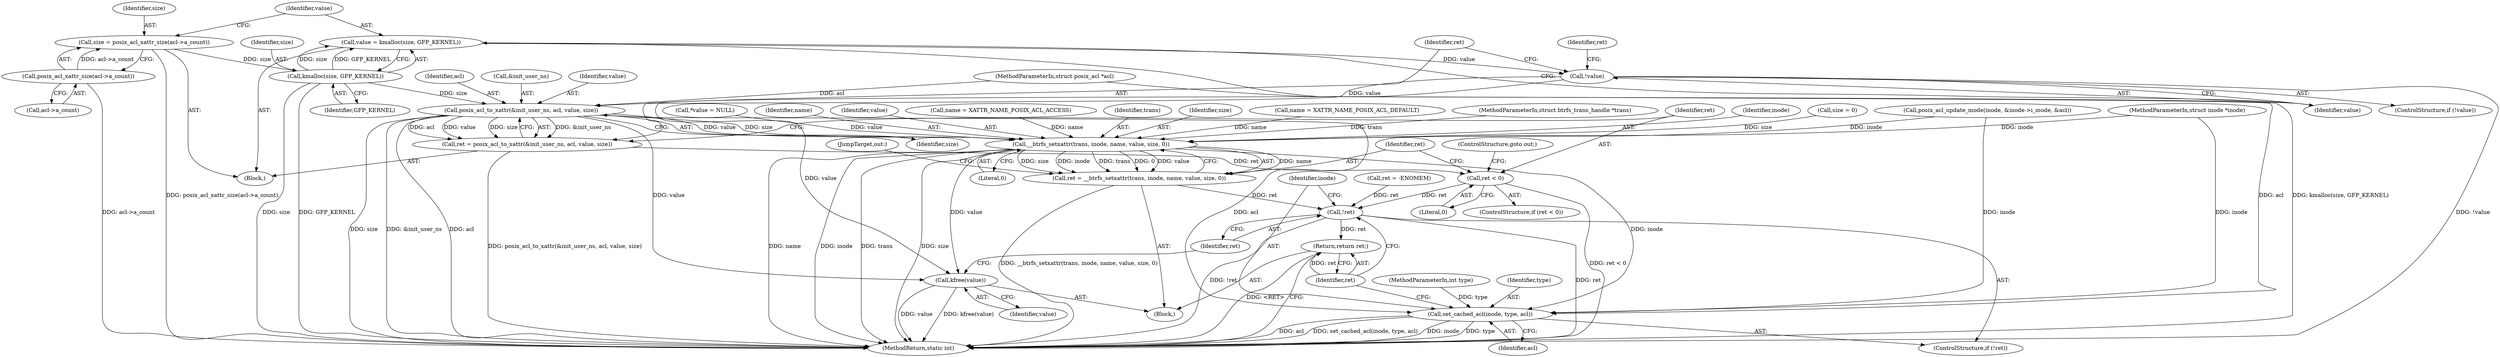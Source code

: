 digraph "0_linux_073931017b49d9458aa351605b43a7e34598caef_0@API" {
"1000174" [label="(Call,value = kmalloc(size, GFP_KERNEL))"];
"1000176" [label="(Call,kmalloc(size, GFP_KERNEL))"];
"1000168" [label="(Call,size = posix_acl_xattr_size(acl->a_count))"];
"1000170" [label="(Call,posix_acl_xattr_size(acl->a_count))"];
"1000180" [label="(Call,!value)"];
"1000190" [label="(Call,posix_acl_to_xattr(&init_user_ns, acl, value, size))"];
"1000188" [label="(Call,ret = posix_acl_to_xattr(&init_user_ns, acl, value, size))"];
"1000197" [label="(Call,ret < 0)"];
"1000214" [label="(Call,!ret)"];
"1000220" [label="(Return,return ret;)"];
"1000203" [label="(Call,__btrfs_setxattr(trans, inode, name, value, size, 0))"];
"1000201" [label="(Call,ret = __btrfs_setxattr(trans, inode, name, value, size, 0))"];
"1000211" [label="(Call,kfree(value))"];
"1000216" [label="(Call,set_cached_acl(inode, type, acl))"];
"1000175" [label="(Identifier,value)"];
"1000157" [label="(Call,name = XATTR_NAME_POSIX_ACL_DEFAULT)"];
"1000195" [label="(Identifier,size)"];
"1000101" [label="(MethodParameterIn,struct btrfs_trans_handle *trans)"];
"1000180" [label="(Call,!value)"];
"1000205" [label="(Identifier,inode)"];
"1000105" [label="(Block,)"];
"1000200" [label="(ControlStructure,goto out;)"];
"1000183" [label="(Call,ret = -ENOMEM)"];
"1000168" [label="(Call,size = posix_acl_xattr_size(acl->a_count))"];
"1000103" [label="(MethodParameterIn,struct posix_acl *acl)"];
"1000108" [label="(Call,size = 0)"];
"1000170" [label="(Call,posix_acl_xattr_size(acl->a_count))"];
"1000203" [label="(Call,__btrfs_setxattr(trans, inode, name, value, size, 0))"];
"1000176" [label="(Call,kmalloc(size, GFP_KERNEL))"];
"1000177" [label="(Identifier,size)"];
"1000113" [label="(Call,*value = NULL)"];
"1000206" [label="(Identifier,name)"];
"1000216" [label="(Call,set_cached_acl(inode, type, acl))"];
"1000219" [label="(Identifier,acl)"];
"1000174" [label="(Call,value = kmalloc(size, GFP_KERNEL))"];
"1000169" [label="(Identifier,size)"];
"1000209" [label="(Literal,0)"];
"1000222" [label="(MethodReturn,static int)"];
"1000198" [label="(Identifier,ret)"];
"1000202" [label="(Identifier,ret)"];
"1000221" [label="(Identifier,ret)"];
"1000211" [label="(Call,kfree(value))"];
"1000197" [label="(Call,ret < 0)"];
"1000184" [label="(Identifier,ret)"];
"1000220" [label="(Return,return ret;)"];
"1000104" [label="(MethodParameterIn,int type)"];
"1000193" [label="(Identifier,acl)"];
"1000189" [label="(Identifier,ret)"];
"1000128" [label="(Call,posix_acl_update_mode(inode, &inode->i_mode, &acl))"];
"1000207" [label="(Identifier,value)"];
"1000196" [label="(ControlStructure,if (ret < 0))"];
"1000199" [label="(Literal,0)"];
"1000102" [label="(MethodParameterIn,struct inode *inode)"];
"1000178" [label="(Identifier,GFP_KERNEL)"];
"1000201" [label="(Call,ret = __btrfs_setxattr(trans, inode, name, value, size, 0))"];
"1000214" [label="(Call,!ret)"];
"1000120" [label="(Call,name = XATTR_NAME_POSIX_ACL_ACCESS)"];
"1000167" [label="(Block,)"];
"1000212" [label="(Identifier,value)"];
"1000204" [label="(Identifier,trans)"];
"1000217" [label="(Identifier,inode)"];
"1000191" [label="(Call,&init_user_ns)"];
"1000171" [label="(Call,acl->a_count)"];
"1000188" [label="(Call,ret = posix_acl_to_xattr(&init_user_ns, acl, value, size))"];
"1000181" [label="(Identifier,value)"];
"1000208" [label="(Identifier,size)"];
"1000218" [label="(Identifier,type)"];
"1000213" [label="(ControlStructure,if (!ret))"];
"1000194" [label="(Identifier,value)"];
"1000179" [label="(ControlStructure,if (!value))"];
"1000190" [label="(Call,posix_acl_to_xattr(&init_user_ns, acl, value, size))"];
"1000210" [label="(JumpTarget,out:)"];
"1000215" [label="(Identifier,ret)"];
"1000174" -> "1000167"  [label="AST: "];
"1000174" -> "1000176"  [label="CFG: "];
"1000175" -> "1000174"  [label="AST: "];
"1000176" -> "1000174"  [label="AST: "];
"1000181" -> "1000174"  [label="CFG: "];
"1000174" -> "1000222"  [label="DDG: kmalloc(size, GFP_KERNEL)"];
"1000176" -> "1000174"  [label="DDG: size"];
"1000176" -> "1000174"  [label="DDG: GFP_KERNEL"];
"1000174" -> "1000180"  [label="DDG: value"];
"1000176" -> "1000178"  [label="CFG: "];
"1000177" -> "1000176"  [label="AST: "];
"1000178" -> "1000176"  [label="AST: "];
"1000176" -> "1000222"  [label="DDG: GFP_KERNEL"];
"1000176" -> "1000222"  [label="DDG: size"];
"1000168" -> "1000176"  [label="DDG: size"];
"1000176" -> "1000190"  [label="DDG: size"];
"1000168" -> "1000167"  [label="AST: "];
"1000168" -> "1000170"  [label="CFG: "];
"1000169" -> "1000168"  [label="AST: "];
"1000170" -> "1000168"  [label="AST: "];
"1000175" -> "1000168"  [label="CFG: "];
"1000168" -> "1000222"  [label="DDG: posix_acl_xattr_size(acl->a_count)"];
"1000170" -> "1000168"  [label="DDG: acl->a_count"];
"1000170" -> "1000171"  [label="CFG: "];
"1000171" -> "1000170"  [label="AST: "];
"1000170" -> "1000222"  [label="DDG: acl->a_count"];
"1000180" -> "1000179"  [label="AST: "];
"1000180" -> "1000181"  [label="CFG: "];
"1000181" -> "1000180"  [label="AST: "];
"1000184" -> "1000180"  [label="CFG: "];
"1000189" -> "1000180"  [label="CFG: "];
"1000180" -> "1000222"  [label="DDG: !value"];
"1000180" -> "1000190"  [label="DDG: value"];
"1000180" -> "1000211"  [label="DDG: value"];
"1000190" -> "1000188"  [label="AST: "];
"1000190" -> "1000195"  [label="CFG: "];
"1000191" -> "1000190"  [label="AST: "];
"1000193" -> "1000190"  [label="AST: "];
"1000194" -> "1000190"  [label="AST: "];
"1000195" -> "1000190"  [label="AST: "];
"1000188" -> "1000190"  [label="CFG: "];
"1000190" -> "1000222"  [label="DDG: size"];
"1000190" -> "1000222"  [label="DDG: &init_user_ns"];
"1000190" -> "1000222"  [label="DDG: acl"];
"1000190" -> "1000188"  [label="DDG: &init_user_ns"];
"1000190" -> "1000188"  [label="DDG: acl"];
"1000190" -> "1000188"  [label="DDG: value"];
"1000190" -> "1000188"  [label="DDG: size"];
"1000103" -> "1000190"  [label="DDG: acl"];
"1000190" -> "1000203"  [label="DDG: value"];
"1000190" -> "1000203"  [label="DDG: size"];
"1000190" -> "1000211"  [label="DDG: value"];
"1000190" -> "1000216"  [label="DDG: acl"];
"1000188" -> "1000167"  [label="AST: "];
"1000189" -> "1000188"  [label="AST: "];
"1000198" -> "1000188"  [label="CFG: "];
"1000188" -> "1000222"  [label="DDG: posix_acl_to_xattr(&init_user_ns, acl, value, size)"];
"1000188" -> "1000197"  [label="DDG: ret"];
"1000197" -> "1000196"  [label="AST: "];
"1000197" -> "1000199"  [label="CFG: "];
"1000198" -> "1000197"  [label="AST: "];
"1000199" -> "1000197"  [label="AST: "];
"1000200" -> "1000197"  [label="CFG: "];
"1000202" -> "1000197"  [label="CFG: "];
"1000197" -> "1000222"  [label="DDG: ret < 0"];
"1000197" -> "1000214"  [label="DDG: ret"];
"1000214" -> "1000213"  [label="AST: "];
"1000214" -> "1000215"  [label="CFG: "];
"1000215" -> "1000214"  [label="AST: "];
"1000217" -> "1000214"  [label="CFG: "];
"1000221" -> "1000214"  [label="CFG: "];
"1000214" -> "1000222"  [label="DDG: !ret"];
"1000214" -> "1000222"  [label="DDG: ret"];
"1000183" -> "1000214"  [label="DDG: ret"];
"1000201" -> "1000214"  [label="DDG: ret"];
"1000214" -> "1000220"  [label="DDG: ret"];
"1000220" -> "1000105"  [label="AST: "];
"1000220" -> "1000221"  [label="CFG: "];
"1000221" -> "1000220"  [label="AST: "];
"1000222" -> "1000220"  [label="CFG: "];
"1000220" -> "1000222"  [label="DDG: <RET>"];
"1000221" -> "1000220"  [label="DDG: ret"];
"1000203" -> "1000201"  [label="AST: "];
"1000203" -> "1000209"  [label="CFG: "];
"1000204" -> "1000203"  [label="AST: "];
"1000205" -> "1000203"  [label="AST: "];
"1000206" -> "1000203"  [label="AST: "];
"1000207" -> "1000203"  [label="AST: "];
"1000208" -> "1000203"  [label="AST: "];
"1000209" -> "1000203"  [label="AST: "];
"1000201" -> "1000203"  [label="CFG: "];
"1000203" -> "1000222"  [label="DDG: name"];
"1000203" -> "1000222"  [label="DDG: inode"];
"1000203" -> "1000222"  [label="DDG: trans"];
"1000203" -> "1000222"  [label="DDG: size"];
"1000203" -> "1000201"  [label="DDG: name"];
"1000203" -> "1000201"  [label="DDG: size"];
"1000203" -> "1000201"  [label="DDG: inode"];
"1000203" -> "1000201"  [label="DDG: trans"];
"1000203" -> "1000201"  [label="DDG: 0"];
"1000203" -> "1000201"  [label="DDG: value"];
"1000101" -> "1000203"  [label="DDG: trans"];
"1000128" -> "1000203"  [label="DDG: inode"];
"1000102" -> "1000203"  [label="DDG: inode"];
"1000157" -> "1000203"  [label="DDG: name"];
"1000120" -> "1000203"  [label="DDG: name"];
"1000113" -> "1000203"  [label="DDG: value"];
"1000108" -> "1000203"  [label="DDG: size"];
"1000203" -> "1000211"  [label="DDG: value"];
"1000203" -> "1000216"  [label="DDG: inode"];
"1000201" -> "1000105"  [label="AST: "];
"1000202" -> "1000201"  [label="AST: "];
"1000210" -> "1000201"  [label="CFG: "];
"1000201" -> "1000222"  [label="DDG: __btrfs_setxattr(trans, inode, name, value, size, 0)"];
"1000211" -> "1000105"  [label="AST: "];
"1000211" -> "1000212"  [label="CFG: "];
"1000212" -> "1000211"  [label="AST: "];
"1000215" -> "1000211"  [label="CFG: "];
"1000211" -> "1000222"  [label="DDG: value"];
"1000211" -> "1000222"  [label="DDG: kfree(value)"];
"1000216" -> "1000213"  [label="AST: "];
"1000216" -> "1000219"  [label="CFG: "];
"1000217" -> "1000216"  [label="AST: "];
"1000218" -> "1000216"  [label="AST: "];
"1000219" -> "1000216"  [label="AST: "];
"1000221" -> "1000216"  [label="CFG: "];
"1000216" -> "1000222"  [label="DDG: acl"];
"1000216" -> "1000222"  [label="DDG: set_cached_acl(inode, type, acl)"];
"1000216" -> "1000222"  [label="DDG: inode"];
"1000216" -> "1000222"  [label="DDG: type"];
"1000128" -> "1000216"  [label="DDG: inode"];
"1000102" -> "1000216"  [label="DDG: inode"];
"1000104" -> "1000216"  [label="DDG: type"];
"1000103" -> "1000216"  [label="DDG: acl"];
}

